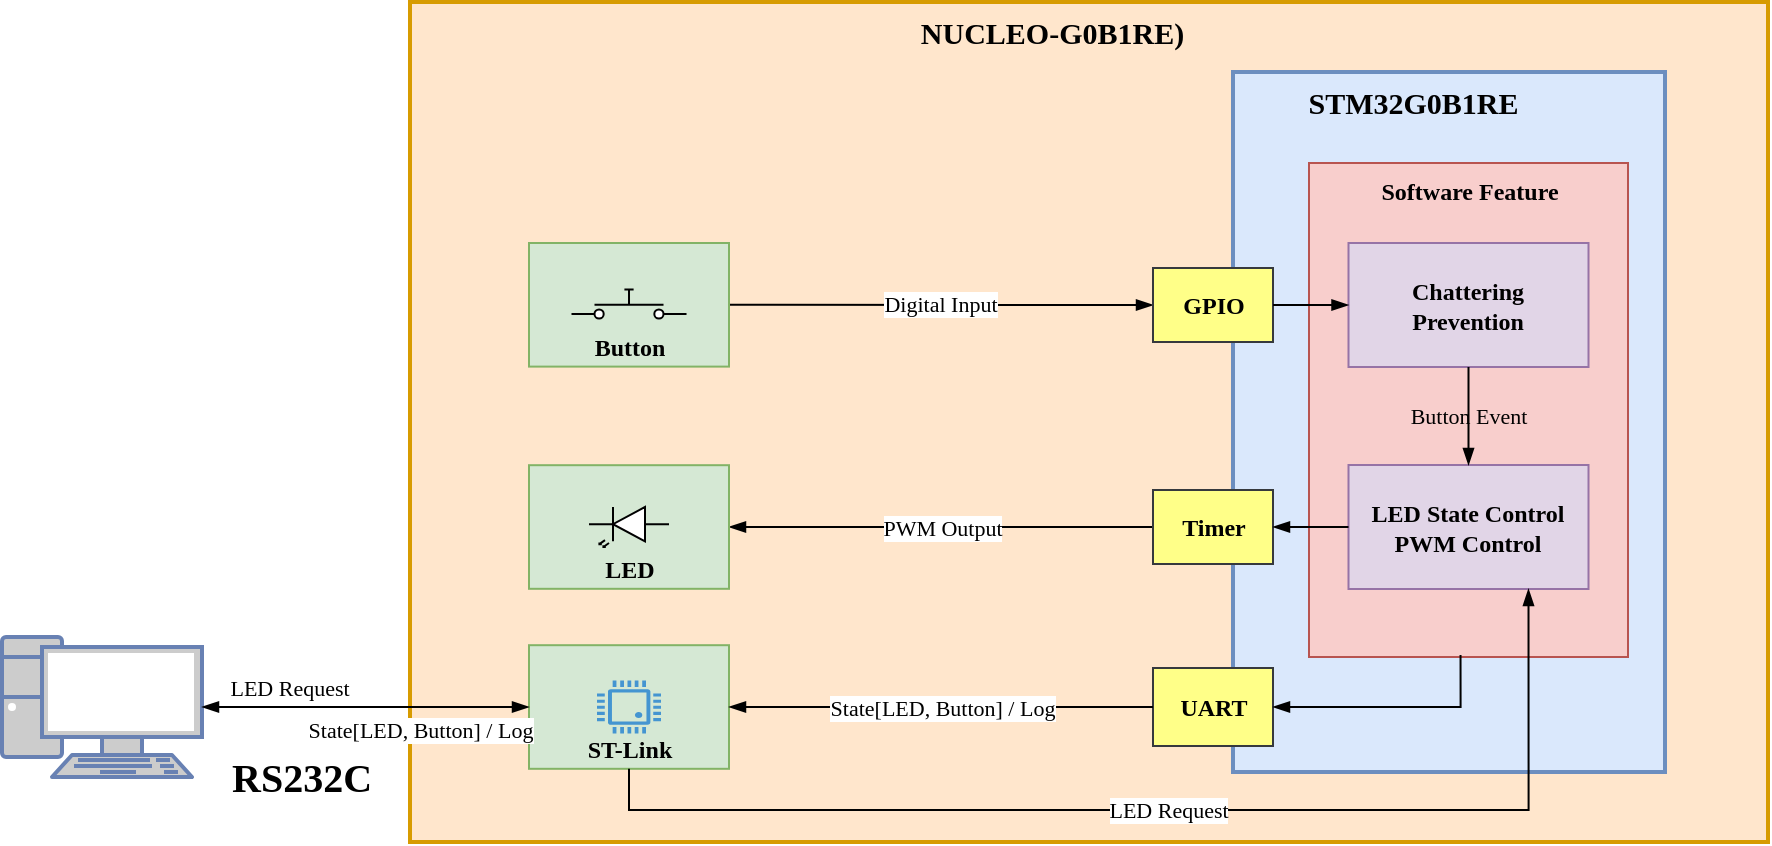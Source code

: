 <mxfile version="24.7.8">
  <diagram name="Page-1" id="c2iEev-Jstg_Icvi2VbT">
    <mxGraphModel dx="683" dy="402" grid="1" gridSize="10" guides="1" tooltips="1" connect="1" arrows="1" fold="1" page="1" pageScale="1" pageWidth="1169" pageHeight="827" math="0" shadow="0">
      <root>
        <mxCell id="0" />
        <mxCell id="1" parent="0" />
        <mxCell id="lPVegLePywHtXsEGlFOO-2" value="&lt;div style=&quot;margin-top: 0pt; margin-bottom: 0pt; text-indent: -0.38in; font-size: 15px;&quot; class=&quot;O0&quot;&gt;&lt;span style=&quot;font-size: 15px; font-weight: bold;&quot;&gt;NUCLEO-G0B1RE)&lt;/span&gt;&lt;/div&gt;" style="rounded=0;whiteSpace=wrap;html=1;strokeWidth=2;align=center;horizontal=1;verticalAlign=top;fontSize=15;labelBackgroundColor=none;fontFamily=Calibri;fillColor=#ffe6cc;strokeColor=#d79b00;" parent="1" vertex="1">
          <mxGeometry x="354" y="120" width="679" height="420" as="geometry" />
        </mxCell>
        <mxCell id="lPVegLePywHtXsEGlFOO-3" value="&lt;div class=&quot;O0&quot; style=&quot;margin-top: 0pt; margin-bottom: 0pt; text-indent: -0.38in; font-size: 15px;&quot;&gt;&lt;div class=&quot;O0&quot; style=&quot;margin-top: 0pt; margin-bottom: 0pt; text-indent: -0.38in; font-size: 15px;&quot;&gt;&lt;span style=&quot;font-size: 15px; font-weight: bold;&quot;&gt;STM32G0B1RE&lt;/span&gt;&lt;/div&gt;&lt;/div&gt;" style="rounded=0;whiteSpace=wrap;html=1;strokeWidth=2;align=center;horizontal=1;verticalAlign=top;fontSize=15;labelBackgroundColor=none;fontFamily=Calibri;fillColor=#dae8fc;strokeColor=#6c8ebf;" parent="1" vertex="1">
          <mxGeometry x="765.5" y="155" width="216" height="350" as="geometry" />
        </mxCell>
        <mxCell id="lPVegLePywHtXsEGlFOO-5" value="UART" style="rounded=0;whiteSpace=wrap;html=1;align=center;verticalAlign=middle;fontFamily=Calibri;fontStyle=1;fillColor=#ffff88;strokeColor=#36393d;" parent="1" vertex="1">
          <mxGeometry x="725.5" y="453" width="60" height="39" as="geometry" />
        </mxCell>
        <mxCell id="lPVegLePywHtXsEGlFOO-10" value="ST-Link" style="rounded=0;whiteSpace=wrap;html=1;fontFamily=Calibri;fontStyle=1;verticalAlign=bottom;fillColor=#d5e8d4;strokeColor=#82b366;" parent="1" vertex="1">
          <mxGeometry x="413.5" y="441.6" width="100" height="61.8" as="geometry" />
        </mxCell>
        <mxCell id="lPVegLePywHtXsEGlFOO-18" value="Digital Input" style="endArrow=blockThin;startArrow=none;html=1;rounded=0;entryX=0;entryY=0.5;entryDx=0;entryDy=0;exitX=1;exitY=0.5;exitDx=0;exitDy=0;strokeWidth=1;startFill=0;endFill=1;fontFamily=Calibri;" parent="1" source="lPVegLePywHtXsEGlFOO-27" target="lPVegLePywHtXsEGlFOO-29" edge="1">
          <mxGeometry width="50" height="50" relative="1" as="geometry">
            <mxPoint x="-13" y="580" as="sourcePoint" />
            <mxPoint x="127" y="580" as="targetPoint" />
          </mxGeometry>
        </mxCell>
        <mxCell id="lPVegLePywHtXsEGlFOO-19" value="PWM Output" style="endArrow=blockThin;startArrow=none;html=1;rounded=0;entryX=1;entryY=0.5;entryDx=0;entryDy=0;exitX=0;exitY=0.5;exitDx=0;exitDy=0;strokeWidth=1;startFill=0;endFill=1;fontFamily=Calibri;" parent="1" source="lPVegLePywHtXsEGlFOO-30" target="lPVegLePywHtXsEGlFOO-28" edge="1">
          <mxGeometry width="50" height="50" relative="1" as="geometry">
            <mxPoint x="127" y="627" as="sourcePoint" />
            <mxPoint x="-13" y="627" as="targetPoint" />
          </mxGeometry>
        </mxCell>
        <mxCell id="lPVegLePywHtXsEGlFOO-22" value="Software Feature" style="rounded=0;whiteSpace=wrap;html=1;horizontal=1;verticalAlign=top;flipV=0;fontFamily=Calibri;fontStyle=1;fillColor=#f8cecc;strokeColor=#b85450;" parent="1" vertex="1">
          <mxGeometry x="803.5" y="200.5" width="159.5" height="247" as="geometry" />
        </mxCell>
        <mxCell id="lPVegLePywHtXsEGlFOO-23" value="Chattering&lt;div&gt;Prevention&lt;/div&gt;" style="rounded=0;whiteSpace=wrap;html=1;flipV=0;fontFamily=Calibri;fontStyle=1;fillColor=#e1d5e7;strokeColor=#9673a6;" parent="1" vertex="1">
          <mxGeometry x="823.25" y="240.5" width="120" height="62" as="geometry" />
        </mxCell>
        <mxCell id="lPVegLePywHtXsEGlFOO-24" value="LED State Control&lt;div&gt;PWM Control&lt;/div&gt;" style="rounded=0;whiteSpace=wrap;html=1;verticalAlign=middle;flipV=0;fontFamily=Calibri;fontStyle=1;fillColor=#e1d5e7;strokeColor=#9673a6;" parent="1" vertex="1">
          <mxGeometry x="823.25" y="351.5" width="120" height="62" as="geometry" />
        </mxCell>
        <mxCell id="lPVegLePywHtXsEGlFOO-25" value="Button Event" style="endArrow=blockThin;startArrow=none;html=1;rounded=0;exitX=0.5;exitY=1;exitDx=0;exitDy=0;strokeWidth=1;startFill=0;endFill=1;fontFamily=Calibri;labelBorderColor=none;labelBackgroundColor=none;" parent="1" source="lPVegLePywHtXsEGlFOO-23" target="lPVegLePywHtXsEGlFOO-24" edge="1">
          <mxGeometry width="50" height="50" relative="1" as="geometry">
            <mxPoint x="678" y="330.5" as="sourcePoint" />
            <mxPoint x="538" y="330.5" as="targetPoint" />
          </mxGeometry>
        </mxCell>
        <mxCell id="lPVegLePywHtXsEGlFOO-27" value="Button" style="rounded=0;whiteSpace=wrap;html=1;fontFamily=Calibri;fontStyle=1;verticalAlign=bottom;fillColor=#d5e8d4;strokeColor=#82b366;" parent="1" vertex="1">
          <mxGeometry x="413.5" y="240.5" width="100" height="61.8" as="geometry" />
        </mxCell>
        <mxCell id="lPVegLePywHtXsEGlFOO-28" value="LED" style="rounded=0;whiteSpace=wrap;html=1;fontFamily=Calibri;fontStyle=1;verticalAlign=bottom;fillColor=#d5e8d4;strokeColor=#82b366;" parent="1" vertex="1">
          <mxGeometry x="413.5" y="351.6" width="100" height="61.8" as="geometry" />
        </mxCell>
        <mxCell id="lPVegLePywHtXsEGlFOO-29" value="GPIO" style="rounded=0;whiteSpace=wrap;html=1;align=center;verticalAlign=middle;fontFamily=Calibri;fontStyle=1;fillColor=#ffff88;strokeColor=#36393d;" parent="1" vertex="1">
          <mxGeometry x="725.5" y="253" width="60" height="37" as="geometry" />
        </mxCell>
        <mxCell id="lPVegLePywHtXsEGlFOO-30" value="Timer" style="rounded=0;whiteSpace=wrap;html=1;align=center;verticalAlign=middle;fontFamily=Calibri;fontStyle=1;fillColor=#ffff88;strokeColor=#36393d;" parent="1" vertex="1">
          <mxGeometry x="725.5" y="364" width="60" height="37" as="geometry" />
        </mxCell>
        <mxCell id="lPVegLePywHtXsEGlFOO-31" value="State[LED, Button] / Log" style="endArrow=blockThin;startArrow=none;html=1;rounded=0;entryX=1;entryY=0.5;entryDx=0;entryDy=0;exitX=0;exitY=0.5;exitDx=0;exitDy=0;strokeWidth=1;startFill=0;endFill=1;fontFamily=Calibri;" parent="1" source="lPVegLePywHtXsEGlFOO-5" target="lPVegLePywHtXsEGlFOO-10" edge="1">
          <mxGeometry width="50" height="50" relative="1" as="geometry">
            <mxPoint x="700.5" y="253.9" as="sourcePoint" />
            <mxPoint x="543" y="236.9" as="targetPoint" />
          </mxGeometry>
        </mxCell>
        <mxCell id="lPVegLePywHtXsEGlFOO-32" value="" style="endArrow=blockThin;startArrow=none;html=1;rounded=0;entryX=1;entryY=0.5;entryDx=0;entryDy=0;exitX=0.475;exitY=0.996;exitDx=0;exitDy=0;strokeWidth=1;startFill=0;endFill=1;fontFamily=Calibri;edgeStyle=orthogonalEdgeStyle;exitPerimeter=0;" parent="1" source="lPVegLePywHtXsEGlFOO-22" target="lPVegLePywHtXsEGlFOO-5" edge="1">
          <mxGeometry width="50" height="50" relative="1" as="geometry">
            <mxPoint x="735.5" y="256" as="sourcePoint" />
            <mxPoint x="555.5" y="255" as="targetPoint" />
          </mxGeometry>
        </mxCell>
        <mxCell id="lPVegLePywHtXsEGlFOO-35" value="LED Request" style="endArrow=blockThin;startArrow=none;html=1;rounded=0;entryX=0.75;entryY=1;entryDx=0;entryDy=0;exitX=0.5;exitY=1;exitDx=0;exitDy=0;strokeWidth=1;startFill=0;endFill=1;fontFamily=Calibri;edgeStyle=orthogonalEdgeStyle;" parent="1" source="lPVegLePywHtXsEGlFOO-10" target="lPVegLePywHtXsEGlFOO-24" edge="1">
          <mxGeometry width="50" height="50" relative="1" as="geometry">
            <mxPoint x="746" y="483" as="sourcePoint" />
            <mxPoint x="576" y="483" as="targetPoint" />
            <Array as="points">
              <mxPoint x="516" y="524" />
              <mxPoint x="924" y="524" />
            </Array>
          </mxGeometry>
        </mxCell>
        <mxCell id="lPVegLePywHtXsEGlFOO-38" value="&lt;span style=&quot;font-size: 11px; text-wrap: nowrap; background-color: rgb(255, 255, 255);&quot;&gt;LED Request&lt;/span&gt;" style="text;html=1;align=center;verticalAlign=middle;whiteSpace=wrap;rounded=0;fontFamily=Calibri;" parent="1" vertex="1">
          <mxGeometry x="264" y="447.5" width="60" height="30" as="geometry" />
        </mxCell>
        <mxCell id="lPVegLePywHtXsEGlFOO-39" value="" style="fontColor=#0066CC;verticalAlign=top;verticalLabelPosition=bottom;labelPosition=center;align=center;html=1;outlineConnect=0;fillColor=#CCCCCC;strokeColor=#6881B3;gradientColor=none;gradientDirection=north;strokeWidth=2;shape=mxgraph.networks.pc;fontFamily=Calibri;" parent="1" vertex="1">
          <mxGeometry x="150" y="437.5" width="100" height="70" as="geometry" />
        </mxCell>
        <mxCell id="lPVegLePywHtXsEGlFOO-40" value="State[LED, Button] / Log" style="endArrow=blockThin;startArrow=blockThin;html=1;rounded=0;entryX=1;entryY=0.5;entryDx=0;entryDy=0;strokeWidth=1;startFill=1;endFill=1;fontFamily=Calibri;entryPerimeter=0;" parent="1" source="lPVegLePywHtXsEGlFOO-10" target="lPVegLePywHtXsEGlFOO-39" edge="1">
          <mxGeometry x="-0.333" y="11" width="50" height="50" relative="1" as="geometry">
            <mxPoint x="746" y="483" as="sourcePoint" />
            <mxPoint x="576" y="483" as="targetPoint" />
            <mxPoint as="offset" />
          </mxGeometry>
        </mxCell>
        <mxCell id="lPVegLePywHtXsEGlFOO-41" value="RS232C" style="text;html=1;align=center;verticalAlign=middle;whiteSpace=wrap;rounded=0;fontFamily=Calibri;fontStyle=1;fontSize=20;" parent="1" vertex="1">
          <mxGeometry x="270" y="492" width="60" height="30" as="geometry" />
        </mxCell>
        <mxCell id="lPVegLePywHtXsEGlFOO-42" value="" style="endArrow=blockThin;startArrow=none;html=1;rounded=0;entryX=0;entryY=0.5;entryDx=0;entryDy=0;exitX=1;exitY=0.5;exitDx=0;exitDy=0;strokeWidth=1;startFill=0;endFill=1;fontFamily=Calibri;" parent="1" source="lPVegLePywHtXsEGlFOO-29" target="lPVegLePywHtXsEGlFOO-23" edge="1">
          <mxGeometry width="50" height="50" relative="1" as="geometry">
            <mxPoint x="565.5" y="282" as="sourcePoint" />
            <mxPoint x="735.5" y="282" as="targetPoint" />
          </mxGeometry>
        </mxCell>
        <mxCell id="lPVegLePywHtXsEGlFOO-43" value="" style="endArrow=blockThin;startArrow=none;html=1;rounded=0;entryX=1;entryY=0.5;entryDx=0;entryDy=0;exitX=0;exitY=0.5;exitDx=0;exitDy=0;strokeWidth=1;startFill=0;endFill=1;fontFamily=Calibri;" parent="1" source="lPVegLePywHtXsEGlFOO-24" target="lPVegLePywHtXsEGlFOO-30" edge="1">
          <mxGeometry width="50" height="50" relative="1" as="geometry">
            <mxPoint x="795.5" y="279" as="sourcePoint" />
            <mxPoint x="836.5" y="279" as="targetPoint" />
          </mxGeometry>
        </mxCell>
        <mxCell id="Dhf1BJ36f9NFJUOVtASJ-2" value="" style="html=1;shape=mxgraph.electrical.electro-mechanical.pushbutton;aspect=fixed;elSwitchState=off;" parent="1" vertex="1">
          <mxGeometry x="434.75" y="263.74" width="57.51" height="15.33" as="geometry" />
        </mxCell>
        <mxCell id="Dhf1BJ36f9NFJUOVtASJ-3" value="" style="verticalLabelPosition=bottom;shadow=0;dashed=0;align=center;html=1;verticalAlign=top;shape=mxgraph.electrical.opto_electronics.led_2;pointerEvents=1;direction=west;" parent="1" vertex="1">
          <mxGeometry x="443.5" y="372.5" width="40" height="20" as="geometry" />
        </mxCell>
        <mxCell id="Dhf1BJ36f9NFJUOVtASJ-4" value="" style="pointerEvents=1;shadow=0;dashed=0;html=1;strokeColor=none;fillColor=#4495D1;labelPosition=center;verticalLabelPosition=bottom;verticalAlign=top;align=center;outlineConnect=0;shape=mxgraph.veeam.cpu;" parent="1" vertex="1">
          <mxGeometry x="447.5" y="459.25" width="32" height="26.5" as="geometry" />
        </mxCell>
      </root>
    </mxGraphModel>
  </diagram>
</mxfile>
